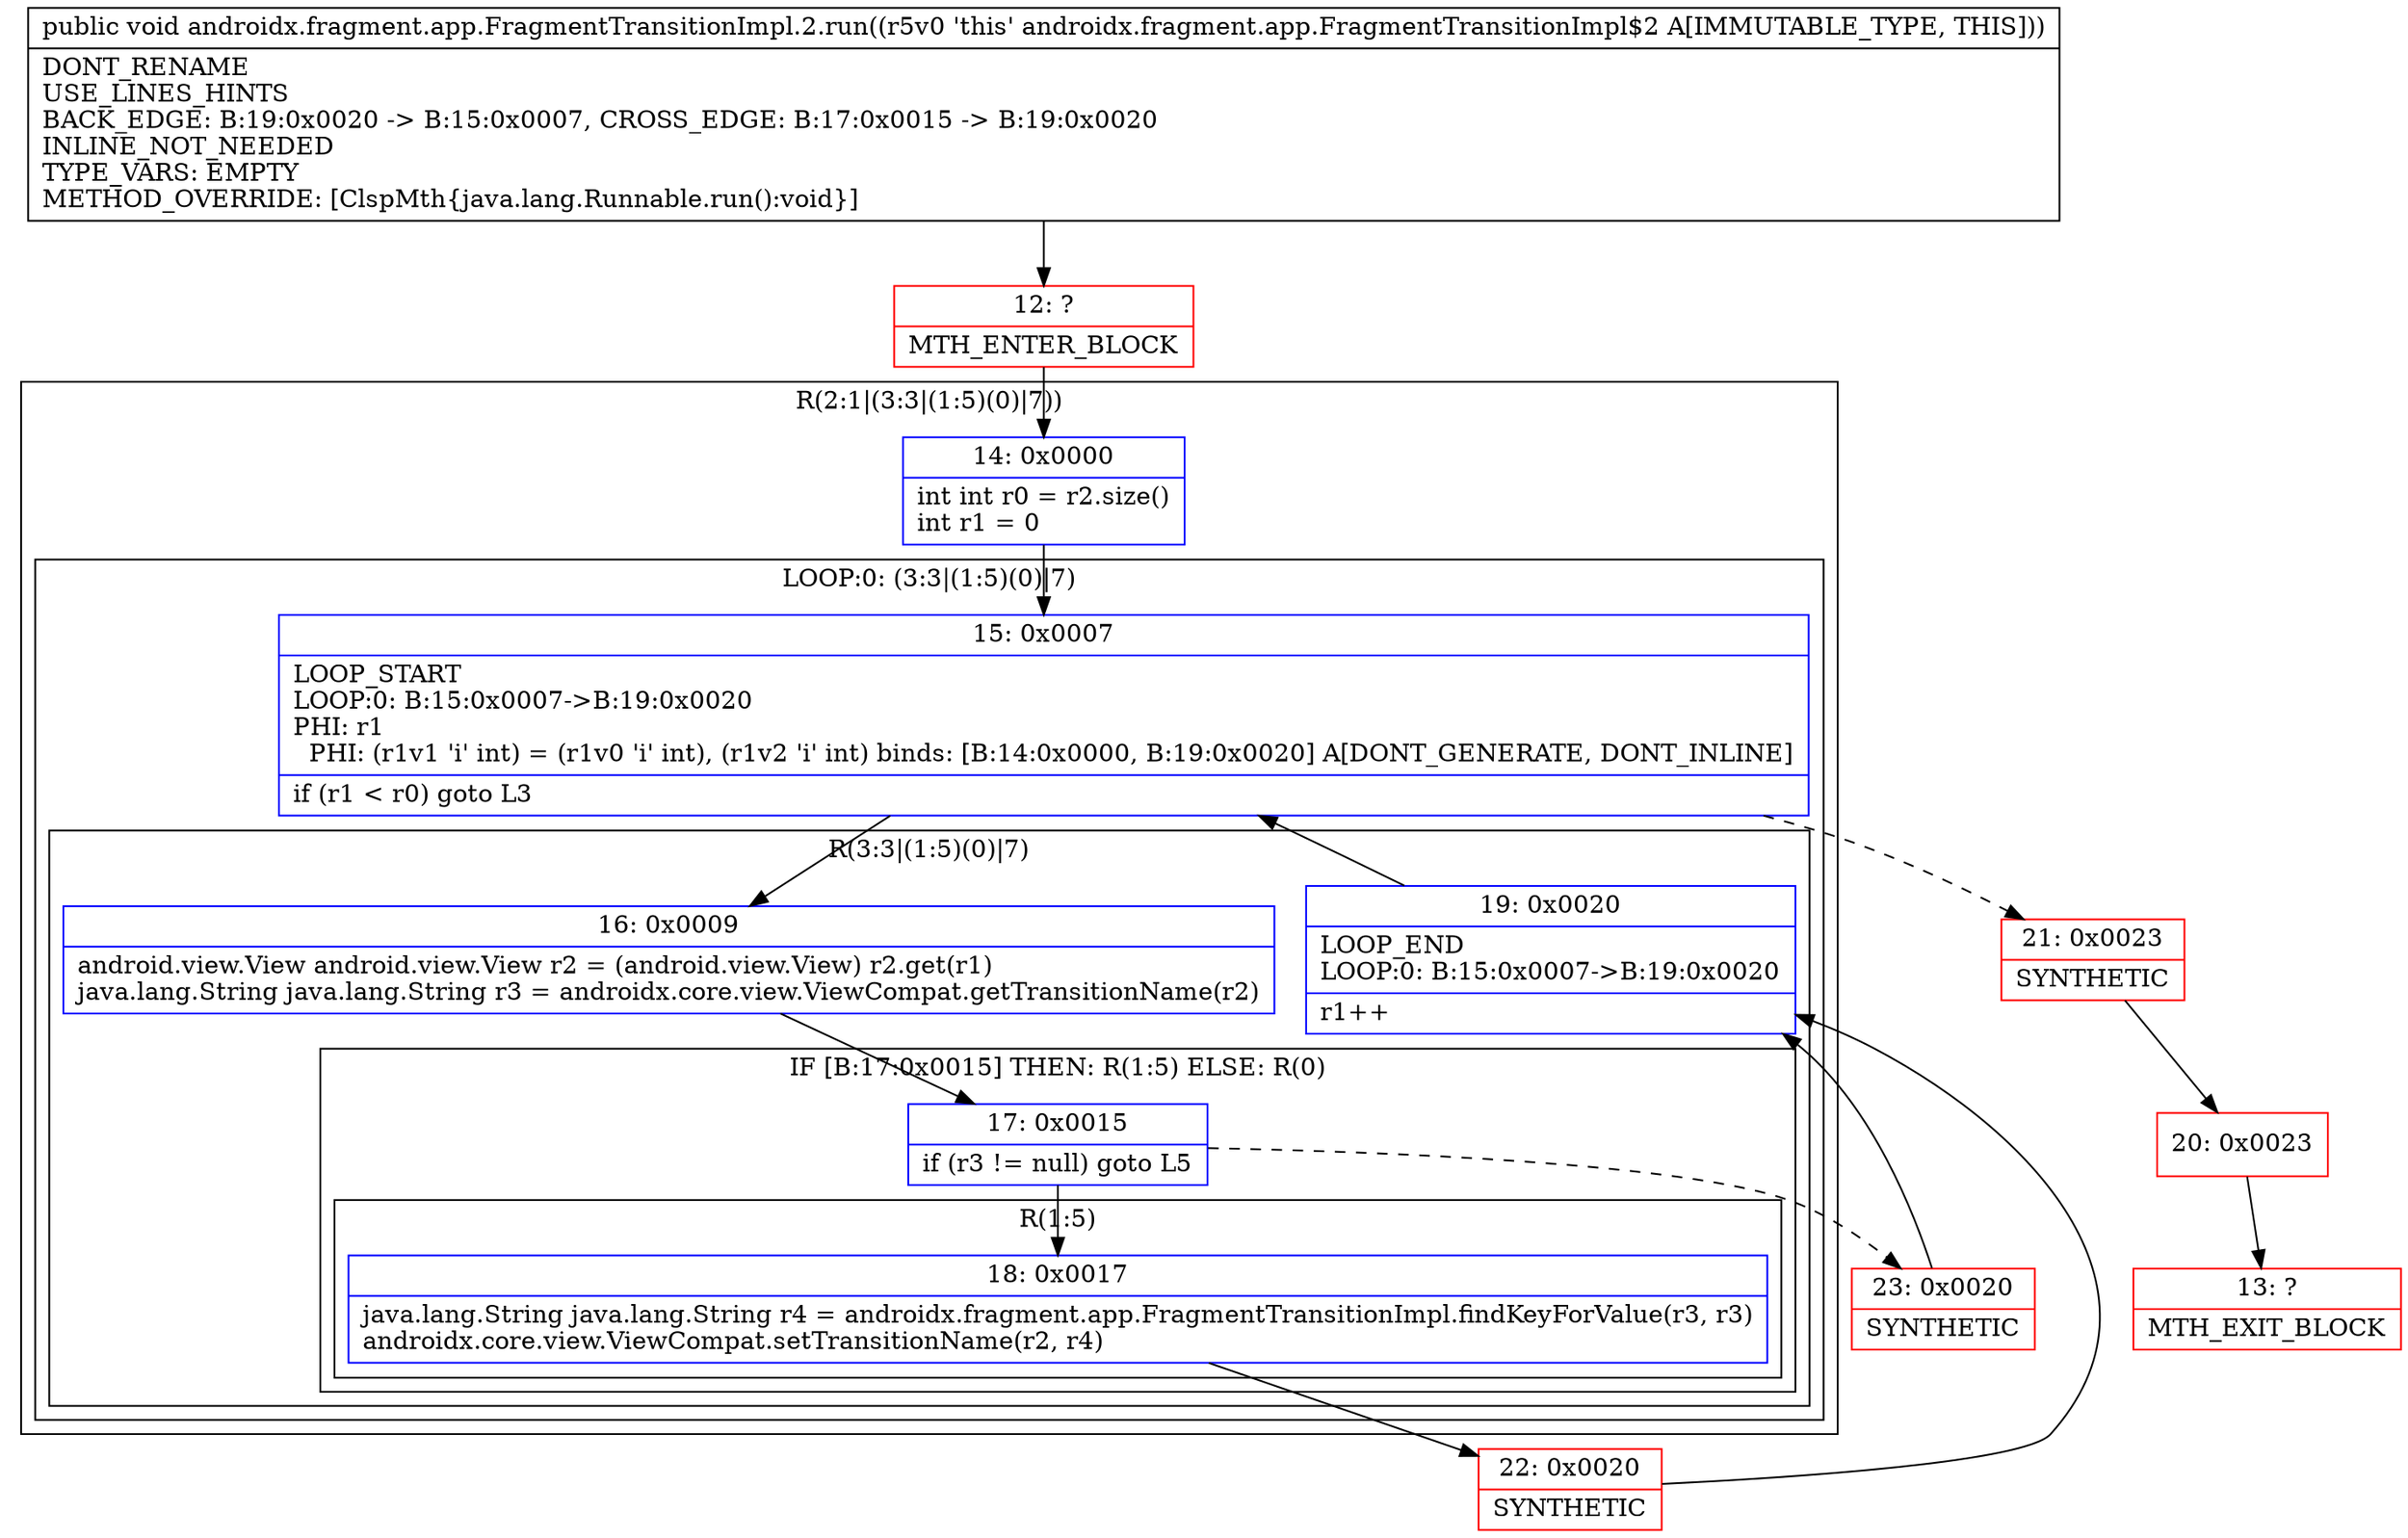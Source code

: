 digraph "CFG forandroidx.fragment.app.FragmentTransitionImpl.2.run()V" {
subgraph cluster_Region_676519287 {
label = "R(2:1|(3:3|(1:5)(0)|7))";
node [shape=record,color=blue];
Node_14 [shape=record,label="{14\:\ 0x0000|int int r0 = r2.size()\lint r1 = 0\l}"];
subgraph cluster_LoopRegion_761928763 {
label = "LOOP:0: (3:3|(1:5)(0)|7)";
node [shape=record,color=blue];
Node_15 [shape=record,label="{15\:\ 0x0007|LOOP_START\lLOOP:0: B:15:0x0007\-\>B:19:0x0020\lPHI: r1 \l  PHI: (r1v1 'i' int) = (r1v0 'i' int), (r1v2 'i' int) binds: [B:14:0x0000, B:19:0x0020] A[DONT_GENERATE, DONT_INLINE]\l|if (r1 \< r0) goto L3\l}"];
subgraph cluster_Region_443415685 {
label = "R(3:3|(1:5)(0)|7)";
node [shape=record,color=blue];
Node_16 [shape=record,label="{16\:\ 0x0009|android.view.View android.view.View r2 = (android.view.View) r2.get(r1)\ljava.lang.String java.lang.String r3 = androidx.core.view.ViewCompat.getTransitionName(r2)\l}"];
subgraph cluster_IfRegion_1154451844 {
label = "IF [B:17:0x0015] THEN: R(1:5) ELSE: R(0)";
node [shape=record,color=blue];
Node_17 [shape=record,label="{17\:\ 0x0015|if (r3 != null) goto L5\l}"];
subgraph cluster_Region_2051558111 {
label = "R(1:5)";
node [shape=record,color=blue];
Node_18 [shape=record,label="{18\:\ 0x0017|java.lang.String java.lang.String r4 = androidx.fragment.app.FragmentTransitionImpl.findKeyForValue(r3, r3)\landroidx.core.view.ViewCompat.setTransitionName(r2, r4)\l}"];
}
subgraph cluster_Region_1967128687 {
label = "R(0)";
node [shape=record,color=blue];
}
}
Node_19 [shape=record,label="{19\:\ 0x0020|LOOP_END\lLOOP:0: B:15:0x0007\-\>B:19:0x0020\l|r1++\l}"];
}
}
}
Node_12 [shape=record,color=red,label="{12\:\ ?|MTH_ENTER_BLOCK\l}"];
Node_22 [shape=record,color=red,label="{22\:\ 0x0020|SYNTHETIC\l}"];
Node_23 [shape=record,color=red,label="{23\:\ 0x0020|SYNTHETIC\l}"];
Node_21 [shape=record,color=red,label="{21\:\ 0x0023|SYNTHETIC\l}"];
Node_20 [shape=record,color=red,label="{20\:\ 0x0023}"];
Node_13 [shape=record,color=red,label="{13\:\ ?|MTH_EXIT_BLOCK\l}"];
MethodNode[shape=record,label="{public void androidx.fragment.app.FragmentTransitionImpl.2.run((r5v0 'this' androidx.fragment.app.FragmentTransitionImpl$2 A[IMMUTABLE_TYPE, THIS]))  | DONT_RENAME\lUSE_LINES_HINTS\lBACK_EDGE: B:19:0x0020 \-\> B:15:0x0007, CROSS_EDGE: B:17:0x0015 \-\> B:19:0x0020\lINLINE_NOT_NEEDED\lTYPE_VARS: EMPTY\lMETHOD_OVERRIDE: [ClspMth\{java.lang.Runnable.run():void\}]\l}"];
MethodNode -> Node_12;Node_14 -> Node_15;
Node_15 -> Node_16;
Node_15 -> Node_21[style=dashed];
Node_16 -> Node_17;
Node_17 -> Node_18;
Node_17 -> Node_23[style=dashed];
Node_18 -> Node_22;
Node_19 -> Node_15;
Node_12 -> Node_14;
Node_22 -> Node_19;
Node_23 -> Node_19;
Node_21 -> Node_20;
Node_20 -> Node_13;
}

